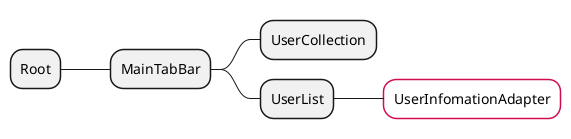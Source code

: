 @startmindmap
<style>
mindmapDiagram {
  . * {
    BackGroundColor #FFF
    LineColor #192f60
    Shadowing 0.0
    RoundCorner 20
    LineThickness 2.0
  }
  .noView * {
    BackGroundColor #FFF
    LineColor #d20b52
    TextColor #d20b52
  }
}
</style>
* Root
** MainTabBar
*** UserCollection
*** UserList
**** UserInfomationAdapter<<noView>>
@endmindmap